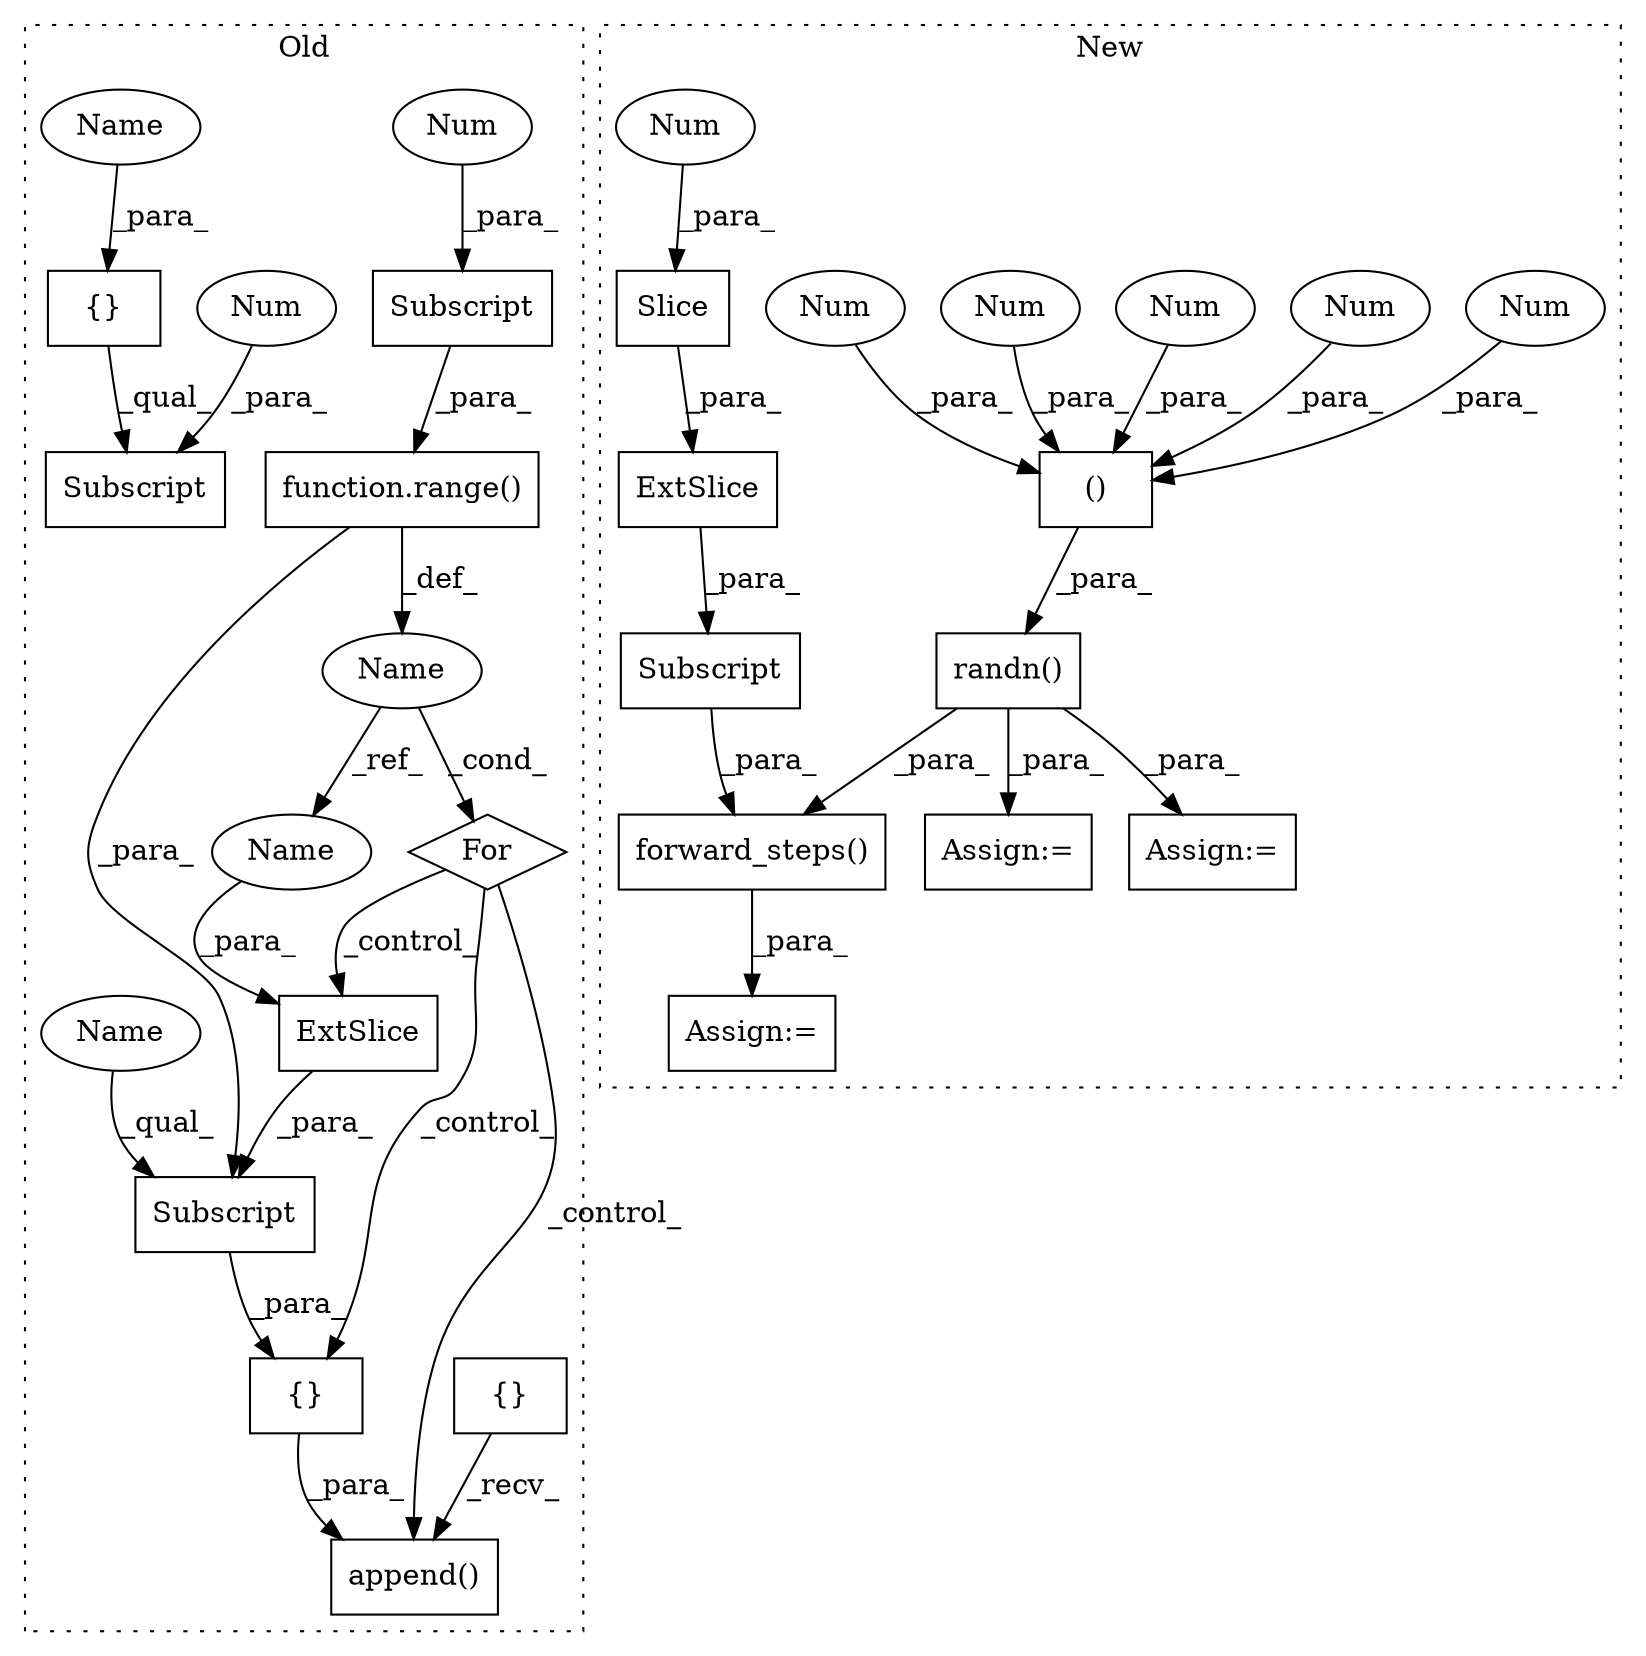 digraph G {
subgraph cluster0 {
1 [label="ExtSlice" a="85" s="20046" l="12" shape="box"];
3 [label="Subscript" a="63" s="20046,0" l="21,0" shape="box"];
5 [label="function.range()" a="75" s="19976,20003" l="6,1" shape="box"];
7 [label="For" a="107" s="19967,20004" l="4,10" shape="diamond"];
8 [label="Name" a="87" s="19971" l="1" shape="ellipse"];
9 [label="Subscript" a="63" s="19982,0" l="21,0" shape="box"];
10 [label="append()" a="75" s="20014,20069" l="15,1" shape="box"];
11 [label="{}" a="59" s="19960,19960" l="2,1" shape="box"];
23 [label="Num" a="76" s="20001" l="1" shape="ellipse"];
24 [label="{}" a="59" s="20045,20067" l="1,0" shape="box"];
25 [label="{}" a="59" s="19926,19939" l="1,0" shape="box"];
26 [label="Subscript" a="63" s="19920,0" l="24,0" shape="box"];
27 [label="Num" a="76" s="19942" l="1" shape="ellipse"];
29 [label="Name" a="87" s="20065" l="1" shape="ellipse"];
30 [label="Name" a="87" s="19927" l="12" shape="ellipse"];
31 [label="Name" a="87" s="20046" l="12" shape="ellipse"];
label = "Old";
style="dotted";
}
subgraph cluster1 {
2 [label="forward_steps()" a="75" s="13707,13746" l="22,15" shape="box"];
4 [label="Assign:=" a="68" s="13704" l="3" shape="box"];
6 [label="Subscript" a="63" s="13729,0" l="17,0" shape="box"];
12 [label="()" a="54" s="13296" l="12" shape="box"];
13 [label="Num" a="76" s="13307" l="1" shape="ellipse"];
14 [label="Num" a="76" s="13304" l="1" shape="ellipse"];
15 [label="Num" a="76" s="13301" l="1" shape="ellipse"];
16 [label="Num" a="76" s="13298" l="1" shape="ellipse"];
17 [label="Num" a="76" s="13295" l="1" shape="ellipse"];
18 [label="randn()" a="75" s="13282,13309" l="12,1" shape="box"];
19 [label="ExtSlice" a="85" s="13729" l="6" shape="box"];
20 [label="Slice" a="80" s="13742" l="2" shape="box"];
21 [label="Num" a="76" s="13742" l="2" shape="ellipse"];
22 [label="Assign:=" a="68" s="13577" l="3" shape="box"];
28 [label="Assign:=" a="68" s="13454" l="3" shape="box"];
label = "New";
style="dotted";
}
1 -> 3 [label="_para_"];
2 -> 4 [label="_para_"];
3 -> 24 [label="_para_"];
5 -> 3 [label="_para_"];
5 -> 8 [label="_def_"];
6 -> 2 [label="_para_"];
7 -> 1 [label="_control_"];
7 -> 10 [label="_control_"];
7 -> 24 [label="_control_"];
8 -> 7 [label="_cond_"];
8 -> 29 [label="_ref_"];
9 -> 5 [label="_para_"];
11 -> 10 [label="_recv_"];
12 -> 18 [label="_para_"];
13 -> 12 [label="_para_"];
14 -> 12 [label="_para_"];
15 -> 12 [label="_para_"];
16 -> 12 [label="_para_"];
17 -> 12 [label="_para_"];
18 -> 28 [label="_para_"];
18 -> 22 [label="_para_"];
18 -> 2 [label="_para_"];
19 -> 6 [label="_para_"];
20 -> 19 [label="_para_"];
21 -> 20 [label="_para_"];
23 -> 9 [label="_para_"];
24 -> 10 [label="_para_"];
25 -> 26 [label="_qual_"];
27 -> 26 [label="_para_"];
29 -> 1 [label="_para_"];
30 -> 25 [label="_para_"];
31 -> 3 [label="_qual_"];
}